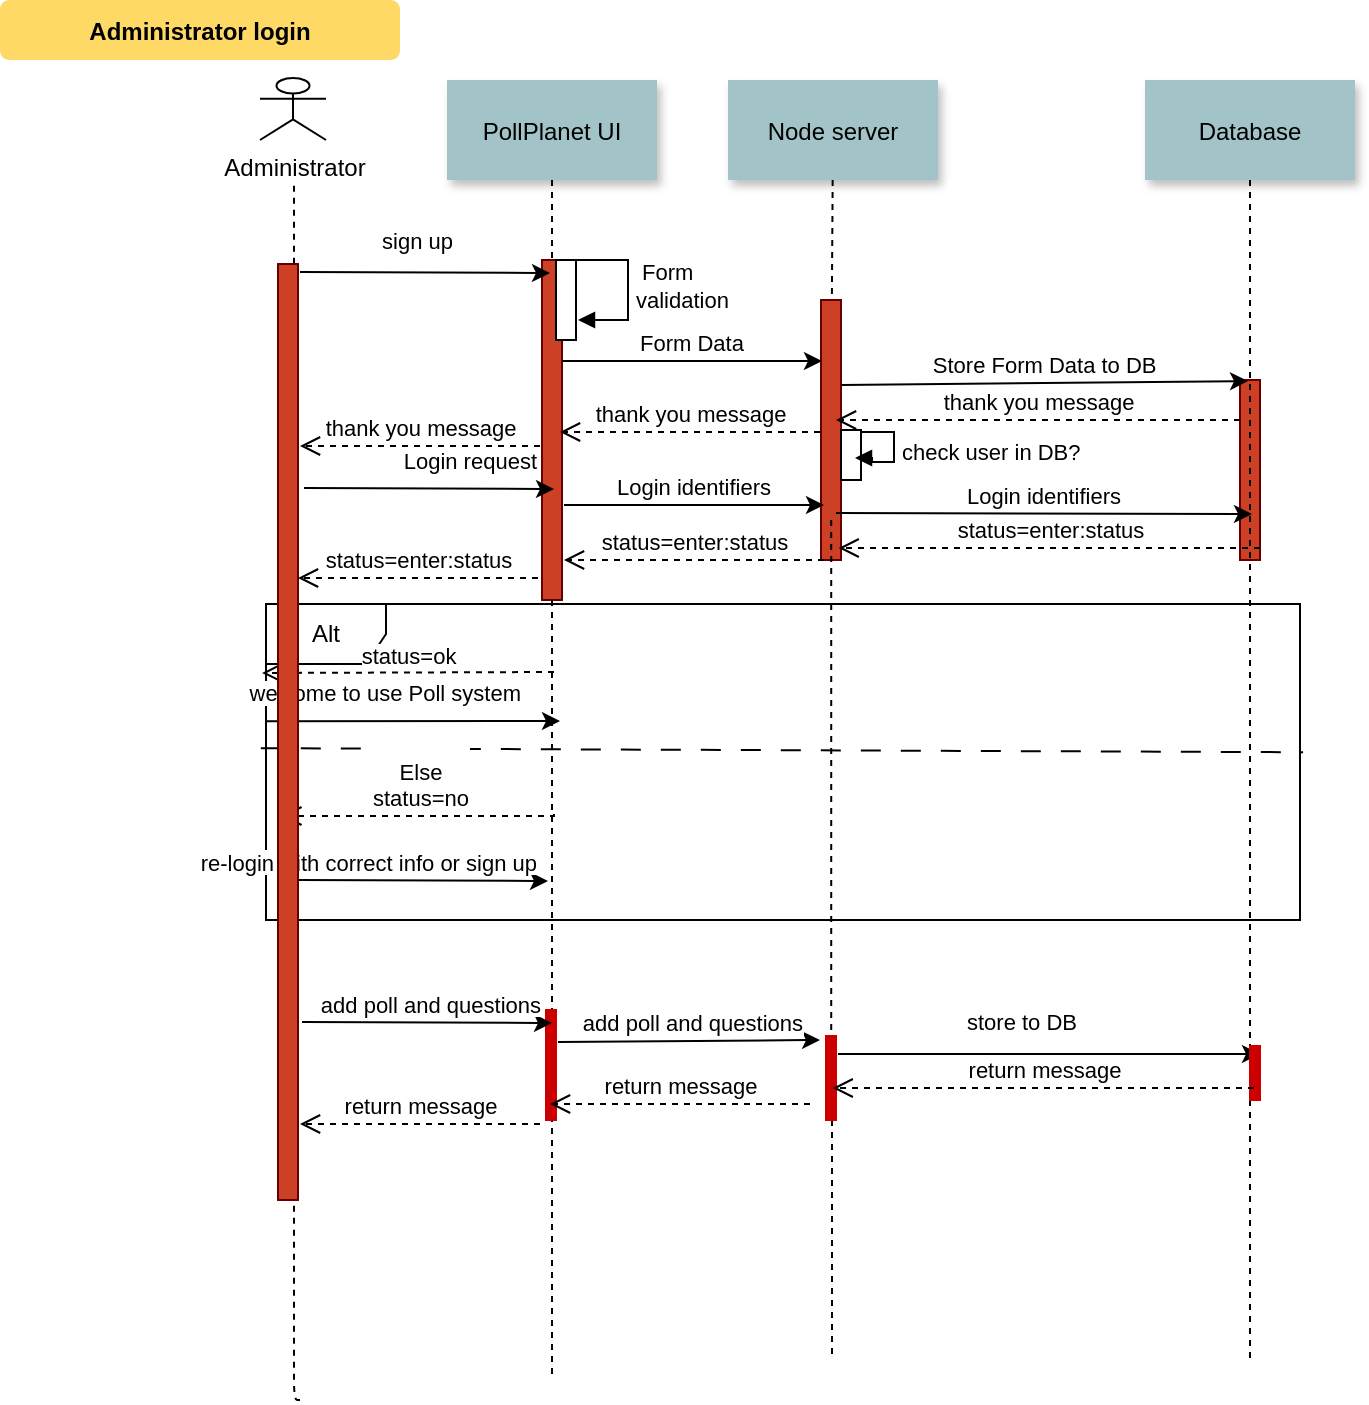 <mxfile version="21.6.3" type="device">
  <diagram name="Page-1" id="9361dd3d-8414-5efd-6122-117bd74ce7a7">
    <mxGraphModel dx="1034" dy="508" grid="1" gridSize="10" guides="1" tooltips="1" connect="1" arrows="1" fold="1" page="0" pageScale="1.5" pageWidth="826" pageHeight="1169" background="none" math="0" shadow="0">
      <root>
        <mxCell id="0" />
        <mxCell id="1" parent="0" />
        <mxCell id="2" value="" style="fillColor=#CC4125;strokeColor=#660000" parent="1" vertex="1">
          <mxGeometry x="321" y="150" width="10" height="170" as="geometry" />
        </mxCell>
        <mxCell id="3" value="sign up" style="edgeStyle=none;verticalLabelPosition=top;verticalAlign=bottom;labelPosition=left;align=right" parent="1" edge="1">
          <mxGeometry width="100" height="100" as="geometry">
            <mxPoint x="200" y="156" as="sourcePoint" />
            <mxPoint x="325" y="156.5" as="targetPoint" />
            <Array as="points" />
            <mxPoint x="16" y="-7" as="offset" />
          </mxGeometry>
        </mxCell>
        <mxCell id="4" value="PollPlanet UI" style="shadow=1;fillColor=#A2C4C9;strokeColor=none" parent="1" vertex="1">
          <mxGeometry x="273.5" y="60" width="105" height="50" as="geometry" />
        </mxCell>
        <mxCell id="6" value="" style="fillColor=#CC4125;strokeColor=#660000" parent="1" vertex="1">
          <mxGeometry x="460.5" y="170" width="10" height="130" as="geometry" />
        </mxCell>
        <mxCell id="7" value="Node server" style="shadow=1;fillColor=#A2C4C9;strokeColor=none" parent="1" vertex="1">
          <mxGeometry x="414" y="60" width="105" height="50" as="geometry" />
        </mxCell>
        <mxCell id="8" value="" style="edgeStyle=none;endArrow=none;dashed=1" parent="1" source="7" target="6" edge="1">
          <mxGeometry x="272.335" y="165" width="100" height="100" as="geometry">
            <mxPoint x="347.259" y="110" as="sourcePoint" />
            <mxPoint x="347.576" y="165" as="targetPoint" />
          </mxGeometry>
        </mxCell>
        <mxCell id="9" value="Form Data" style="edgeStyle=none;verticalLabelPosition=top;verticalAlign=bottom" parent="1" edge="1">
          <mxGeometry x="220" y="92" width="100" height="100" as="geometry">
            <mxPoint x="331" y="200.5" as="sourcePoint" />
            <mxPoint x="461" y="200.5" as="targetPoint" />
          </mxGeometry>
        </mxCell>
        <mxCell id="21" value="" style="fillColor=#CC4125;strokeColor=#660000" parent="1" vertex="1">
          <mxGeometry x="670" y="210" width="10" height="90" as="geometry" />
        </mxCell>
        <mxCell id="22" value="Database" style="shadow=1;fillColor=#A2C4C9;strokeColor=none" parent="1" vertex="1">
          <mxGeometry x="622.5" y="60" width="105" height="50" as="geometry" />
        </mxCell>
        <mxCell id="23" value="" style="edgeStyle=none;endArrow=none;dashed=1" parent="1" source="FPgmOX6SYPWmQ99vwZZl-116" edge="1">
          <mxGeometry x="614.488" y="175.0" width="100" height="100" as="geometry">
            <mxPoint x="674.653" y="110" as="sourcePoint" />
            <mxPoint x="675" y="700" as="targetPoint" />
          </mxGeometry>
        </mxCell>
        <mxCell id="33" value="" style="edgeStyle=elbowEdgeStyle;elbow=horizontal;endArrow=none;dashed=1" parent="1" source="4" target="2" edge="1">
          <mxGeometry x="230.0" y="310" width="100" height="100" as="geometry">
            <mxPoint x="230.0" y="410" as="sourcePoint" />
            <mxPoint x="330" y="310" as="targetPoint" />
          </mxGeometry>
        </mxCell>
        <mxCell id="44" value="" style="edgeStyle=none;dashed=1;endArrow=none" parent="1" source="2" edge="1">
          <mxGeometry x="50" y="300" width="100" height="100" as="geometry">
            <mxPoint x="171" y="400" as="sourcePoint" />
            <mxPoint x="326" y="710" as="targetPoint" />
          </mxGeometry>
        </mxCell>
        <mxCell id="52" value="" style="edgeStyle=none;endArrow=none;dashed=1" parent="1" source="FPgmOX6SYPWmQ99vwZZl-114" edge="1">
          <mxGeometry x="376.571" y="339.697" width="100" height="100" as="geometry">
            <mxPoint x="465.609" y="280" as="sourcePoint" />
            <mxPoint x="466" y="700" as="targetPoint" />
          </mxGeometry>
        </mxCell>
        <mxCell id="71" value="Administrator login" style="rounded=1;fontStyle=1;fillColor=#FFD966;strokeColor=none" parent="1" vertex="1">
          <mxGeometry x="50" y="20" width="200" height="30" as="geometry" />
        </mxCell>
        <mxCell id="FPgmOX6SYPWmQ99vwZZl-90" value="" style="edgeStyle=elbowEdgeStyle;elbow=horizontal;endArrow=none;dashed=1;" parent="1" edge="1">
          <mxGeometry x="230.0" y="310" width="100" height="100" as="geometry">
            <mxPoint x="200" y="720" as="sourcePoint" />
            <mxPoint x="197.333" y="110.486" as="targetPoint" />
            <Array as="points">
              <mxPoint x="197" y="383" />
            </Array>
          </mxGeometry>
        </mxCell>
        <mxCell id="FPgmOX6SYPWmQ99vwZZl-91" value="Administrator&lt;br&gt;" style="shape=umlActor;verticalLabelPosition=bottom;verticalAlign=top;html=1;outlineConnect=0;" parent="1" vertex="1">
          <mxGeometry x="180" y="59" width="33" height="31" as="geometry" />
        </mxCell>
        <mxCell id="FPgmOX6SYPWmQ99vwZZl-94" value="Alt" style="shape=umlFrame;whiteSpace=wrap;html=1;pointerEvents=0;" parent="1" vertex="1">
          <mxGeometry x="183" y="322" width="517" height="158" as="geometry" />
        </mxCell>
        <mxCell id="FPgmOX6SYPWmQ99vwZZl-95" value="Store Form Data to DB" style="edgeStyle=none;verticalLabelPosition=top;verticalAlign=bottom;exitX=1.017;exitY=0.115;exitDx=0;exitDy=0;exitPerimeter=0;" parent="1" edge="1">
          <mxGeometry width="100" height="100" as="geometry">
            <mxPoint x="470.67" y="212.5" as="sourcePoint" />
            <mxPoint x="674" y="210.5" as="targetPoint" />
            <mxPoint as="offset" />
          </mxGeometry>
        </mxCell>
        <mxCell id="FPgmOX6SYPWmQ99vwZZl-96" value="thank you message" style="html=1;verticalAlign=bottom;endArrow=open;dashed=1;endSize=8;edgeStyle=elbowEdgeStyle;elbow=vertical;curved=0;rounded=0;" parent="1" edge="1">
          <mxGeometry relative="1" as="geometry">
            <mxPoint x="670" y="230" as="sourcePoint" />
            <mxPoint x="468" y="230" as="targetPoint" />
          </mxGeometry>
        </mxCell>
        <mxCell id="FPgmOX6SYPWmQ99vwZZl-97" value="thank you message" style="html=1;verticalAlign=bottom;endArrow=open;dashed=1;endSize=8;edgeStyle=elbowEdgeStyle;elbow=vertical;curved=0;rounded=0;" parent="1" edge="1">
          <mxGeometry relative="1" as="geometry">
            <mxPoint x="460" y="236" as="sourcePoint" />
            <mxPoint x="330" y="236" as="targetPoint" />
            <mxPoint as="offset" />
          </mxGeometry>
        </mxCell>
        <mxCell id="FPgmOX6SYPWmQ99vwZZl-98" value="thank you message" style="html=1;verticalAlign=bottom;endArrow=open;dashed=1;endSize=8;edgeStyle=elbowEdgeStyle;elbow=vertical;curved=0;rounded=0;" parent="1" edge="1">
          <mxGeometry relative="1" as="geometry">
            <mxPoint x="320" y="243" as="sourcePoint" />
            <mxPoint x="200" y="243" as="targetPoint" />
            <mxPoint as="offset" />
          </mxGeometry>
        </mxCell>
        <mxCell id="FPgmOX6SYPWmQ99vwZZl-100" value="Login request" style="edgeStyle=none;verticalLabelPosition=top;verticalAlign=bottom;labelPosition=left;align=right" parent="1" edge="1">
          <mxGeometry width="100" height="100" as="geometry">
            <mxPoint x="202" y="264" as="sourcePoint" />
            <mxPoint x="327" y="264.5" as="targetPoint" />
            <Array as="points" />
            <mxPoint x="56" y="-5" as="offset" />
          </mxGeometry>
        </mxCell>
        <mxCell id="FPgmOX6SYPWmQ99vwZZl-101" value="Login identifiers" style="edgeStyle=none;verticalLabelPosition=top;verticalAlign=bottom" parent="1" edge="1">
          <mxGeometry width="100" height="100" as="geometry">
            <mxPoint x="332" y="272.5" as="sourcePoint" />
            <mxPoint x="462" y="272.5" as="targetPoint" />
            <mxPoint as="offset" />
          </mxGeometry>
        </mxCell>
        <mxCell id="FPgmOX6SYPWmQ99vwZZl-102" value="Login identifiers" style="edgeStyle=none;verticalLabelPosition=top;verticalAlign=bottom" parent="1" edge="1">
          <mxGeometry width="100" height="100" as="geometry">
            <mxPoint x="468" y="276.5" as="sourcePoint" />
            <mxPoint x="676" y="277" as="targetPoint" />
            <mxPoint as="offset" />
          </mxGeometry>
        </mxCell>
        <mxCell id="FPgmOX6SYPWmQ99vwZZl-104" value="" style="html=1;points=[];perimeter=orthogonalPerimeter;outlineConnect=0;targetShapes=umlLifeline;portConstraint=eastwest;newEdgeStyle={&quot;edgeStyle&quot;:&quot;elbowEdgeStyle&quot;,&quot;elbow&quot;:&quot;vertical&quot;,&quot;curved&quot;:0,&quot;rounded&quot;:0};" parent="1" vertex="1">
          <mxGeometry x="470.5" y="235" width="10" height="25" as="geometry" />
        </mxCell>
        <mxCell id="FPgmOX6SYPWmQ99vwZZl-105" value="check user in DB?" style="html=1;align=left;spacingLeft=2;endArrow=block;rounded=0;edgeStyle=orthogonalEdgeStyle;curved=0;rounded=0;" parent="1" edge="1">
          <mxGeometry relative="1" as="geometry">
            <mxPoint x="480.5" y="236" as="sourcePoint" />
            <Array as="points">
              <mxPoint x="497" y="236" />
              <mxPoint x="497" y="251" />
              <mxPoint x="486" y="251" />
              <mxPoint x="486" y="249" />
            </Array>
            <mxPoint x="477.5" y="249" as="targetPoint" />
            <mxPoint as="offset" />
          </mxGeometry>
        </mxCell>
        <mxCell id="FPgmOX6SYPWmQ99vwZZl-106" value="" style="endArrow=none;startArrow=none;endFill=0;startFill=0;endSize=8;html=1;verticalAlign=bottom;dashed=1;labelBackgroundColor=none;dashPattern=10 10;rounded=0;exitX=-0.005;exitY=0.646;exitDx=0;exitDy=0;exitPerimeter=0;entryX=1.003;entryY=0.659;entryDx=0;entryDy=0;entryPerimeter=0;" parent="1" edge="1">
          <mxGeometry width="160" relative="1" as="geometry">
            <mxPoint x="180.415" y="394.068" as="sourcePoint" />
            <mxPoint x="701.551" y="396.122" as="targetPoint" />
          </mxGeometry>
        </mxCell>
        <mxCell id="FPgmOX6SYPWmQ99vwZZl-107" value="status=ok" style="html=1;verticalAlign=bottom;endArrow=open;dashed=1;endSize=8;edgeStyle=elbowEdgeStyle;elbow=vertical;curved=0;rounded=0;entryX=0.002;entryY=0.336;entryDx=0;entryDy=0;entryPerimeter=0;" parent="1" edge="1">
          <mxGeometry x="-0.002" relative="1" as="geometry">
            <mxPoint x="327" y="356" as="sourcePoint" />
            <mxPoint x="181.034" y="357.054" as="targetPoint" />
            <mxPoint as="offset" />
          </mxGeometry>
        </mxCell>
        <mxCell id="FPgmOX6SYPWmQ99vwZZl-108" value="welcome to use Poll system" style="edgeStyle=none;verticalLabelPosition=top;verticalAlign=bottom;labelPosition=left;align=right;exitX=0.002;exitY=0.534;exitDx=0;exitDy=0;exitPerimeter=0;" parent="1" edge="1">
          <mxGeometry width="100" height="100" as="geometry">
            <mxPoint x="183.034" y="380.604" as="sourcePoint" />
            <mxPoint x="330" y="380.5" as="targetPoint" />
            <Array as="points" />
            <mxPoint x="56" y="-5" as="offset" />
          </mxGeometry>
        </mxCell>
        <mxCell id="FPgmOX6SYPWmQ99vwZZl-109" value="&lt;br&gt;Else&lt;br&gt;status=no" style="html=1;verticalAlign=bottom;endArrow=open;dashed=1;endSize=8;edgeStyle=elbowEdgeStyle;elbow=vertical;curved=0;rounded=0;entryX=0.167;entryY=0.591;entryDx=0;entryDy=0;entryPerimeter=0;" parent="1" edge="1" target="FPgmOX6SYPWmQ99vwZZl-119">
          <mxGeometry x="-0.007" relative="1" as="geometry">
            <mxPoint x="327" y="427" as="sourcePoint" />
            <mxPoint x="181.034" y="428.054" as="targetPoint" />
            <mxPoint as="offset" />
          </mxGeometry>
        </mxCell>
        <mxCell id="FPgmOX6SYPWmQ99vwZZl-110" value="re-login with correct info or sign up" style="edgeStyle=none;verticalLabelPosition=top;verticalAlign=bottom;labelPosition=left;align=right" parent="1" edge="1">
          <mxGeometry width="100" height="100" as="geometry">
            <mxPoint x="199" y="460" as="sourcePoint" />
            <mxPoint x="324" y="460.5" as="targetPoint" />
            <Array as="points" />
            <mxPoint x="59" as="offset" />
          </mxGeometry>
        </mxCell>
        <mxCell id="FPgmOX6SYPWmQ99vwZZl-112" value="store to DB" style="edgeStyle=none;verticalLabelPosition=top;verticalAlign=bottom;labelPosition=left;align=right" parent="1" edge="1">
          <mxGeometry width="100" height="100" as="geometry">
            <mxPoint x="469" y="547" as="sourcePoint" />
            <mxPoint x="680" y="547" as="targetPoint" />
            <Array as="points" />
            <mxPoint x="16" y="-7" as="offset" />
          </mxGeometry>
        </mxCell>
        <mxCell id="FPgmOX6SYPWmQ99vwZZl-113" value="" style="html=1;points=[];perimeter=orthogonalPerimeter;fillColor=strokeColor;strokeColor=#CC0000;" parent="1" vertex="1">
          <mxGeometry x="323" y="525" width="5" height="55" as="geometry" />
        </mxCell>
        <mxCell id="FPgmOX6SYPWmQ99vwZZl-115" value="" style="edgeStyle=none;endArrow=none;dashed=1" parent="1" target="FPgmOX6SYPWmQ99vwZZl-114" edge="1">
          <mxGeometry x="376.571" y="339.697" width="100" height="100" as="geometry">
            <mxPoint x="465.609" y="280" as="sourcePoint" />
            <mxPoint x="466" y="580" as="targetPoint" />
          </mxGeometry>
        </mxCell>
        <mxCell id="FPgmOX6SYPWmQ99vwZZl-114" value="" style="html=1;points=[];perimeter=orthogonalPerimeter;fillColor=strokeColor;strokeColor=#CC0000;" parent="1" vertex="1">
          <mxGeometry x="463" y="538" width="5" height="42" as="geometry" />
        </mxCell>
        <mxCell id="FPgmOX6SYPWmQ99vwZZl-117" value="" style="edgeStyle=none;endArrow=none;dashed=1" parent="1" source="22" target="FPgmOX6SYPWmQ99vwZZl-116" edge="1">
          <mxGeometry x="614.488" y="175.0" width="100" height="100" as="geometry">
            <mxPoint x="675" y="110" as="sourcePoint" />
            <mxPoint x="675" y="570" as="targetPoint" />
            <Array as="points">
              <mxPoint x="675" y="320" />
            </Array>
          </mxGeometry>
        </mxCell>
        <mxCell id="FPgmOX6SYPWmQ99vwZZl-116" value="" style="html=1;points=[];perimeter=orthogonalPerimeter;fillColor=strokeColor;strokeColor=#CC0000;" parent="1" vertex="1">
          <mxGeometry x="675" y="543" width="5" height="27" as="geometry" />
        </mxCell>
        <mxCell id="FPgmOX6SYPWmQ99vwZZl-119" value="" style="fillColor=#CC4125;strokeColor=#660000" parent="1" vertex="1">
          <mxGeometry x="189" y="152" width="10" height="468" as="geometry" />
        </mxCell>
        <mxCell id="2lJ6hbckia2wUGVyLtlo-72" value="status=enter:status" style="html=1;verticalAlign=bottom;endArrow=open;dashed=1;endSize=8;edgeStyle=elbowEdgeStyle;elbow=vertical;curved=0;rounded=0;entryX=0.883;entryY=0.856;entryDx=0;entryDy=0;entryPerimeter=0;" parent="1" edge="1">
          <mxGeometry x="-0.004" relative="1" as="geometry">
            <mxPoint x="680" y="294" as="sourcePoint" />
            <mxPoint x="469.33" y="294.28" as="targetPoint" />
            <mxPoint as="offset" />
          </mxGeometry>
        </mxCell>
        <mxCell id="2lJ6hbckia2wUGVyLtlo-73" value="status=enter:status" style="html=1;verticalAlign=bottom;endArrow=open;dashed=1;endSize=8;edgeStyle=elbowEdgeStyle;elbow=vertical;curved=0;rounded=0;" parent="1" edge="1">
          <mxGeometry relative="1" as="geometry">
            <mxPoint x="462" y="300" as="sourcePoint" />
            <mxPoint x="332" y="300" as="targetPoint" />
            <mxPoint as="offset" />
          </mxGeometry>
        </mxCell>
        <mxCell id="2lJ6hbckia2wUGVyLtlo-74" value="status=enter:status" style="html=1;verticalAlign=bottom;endArrow=open;dashed=1;endSize=8;edgeStyle=elbowEdgeStyle;elbow=vertical;curved=0;rounded=0;" parent="1" edge="1">
          <mxGeometry relative="1" as="geometry">
            <mxPoint x="319" y="309" as="sourcePoint" />
            <mxPoint x="199" y="309" as="targetPoint" />
            <mxPoint as="offset" />
          </mxGeometry>
        </mxCell>
        <mxCell id="nVJ7c3hDneocVyYFqvSL-71" value="&amp;nbsp;Form &lt;br&gt;validation" style="html=1;align=left;spacingLeft=2;endArrow=block;rounded=0;edgeStyle=orthogonalEdgeStyle;curved=0;rounded=0;" edge="1" parent="1">
          <mxGeometry relative="1" as="geometry">
            <mxPoint x="334" y="150" as="sourcePoint" />
            <Array as="points">
              <mxPoint x="364" y="180" />
            </Array>
            <mxPoint x="339" y="180" as="targetPoint" />
            <mxPoint as="offset" />
          </mxGeometry>
        </mxCell>
        <mxCell id="nVJ7c3hDneocVyYFqvSL-72" value="" style="html=1;points=[];perimeter=orthogonalPerimeter;outlineConnect=0;targetShapes=umlLifeline;portConstraint=eastwest;newEdgeStyle={&quot;edgeStyle&quot;:&quot;elbowEdgeStyle&quot;,&quot;elbow&quot;:&quot;vertical&quot;,&quot;curved&quot;:0,&quot;rounded&quot;:0};" vertex="1" parent="1">
          <mxGeometry x="328" y="150" width="10" height="40" as="geometry" />
        </mxCell>
        <mxCell id="nVJ7c3hDneocVyYFqvSL-75" value="add poll and questions" style="edgeStyle=none;verticalLabelPosition=top;verticalAlign=bottom;labelPosition=left;align=right" edge="1" parent="1">
          <mxGeometry width="100" height="100" as="geometry">
            <mxPoint x="201" y="531" as="sourcePoint" />
            <mxPoint x="326" y="531.5" as="targetPoint" />
            <Array as="points" />
            <mxPoint x="59" as="offset" />
          </mxGeometry>
        </mxCell>
        <mxCell id="nVJ7c3hDneocVyYFqvSL-76" value="add poll and questions" style="edgeStyle=none;verticalLabelPosition=top;verticalAlign=bottom;labelPosition=left;align=right;" edge="1" parent="1">
          <mxGeometry width="100" height="100" as="geometry">
            <mxPoint x="329" y="541" as="sourcePoint" />
            <mxPoint x="460" y="540" as="targetPoint" />
            <Array as="points" />
            <mxPoint x="59" as="offset" />
          </mxGeometry>
        </mxCell>
        <mxCell id="nVJ7c3hDneocVyYFqvSL-77" value="return message" style="html=1;verticalAlign=bottom;endArrow=open;dashed=1;endSize=8;edgeStyle=elbowEdgeStyle;elbow=vertical;curved=0;rounded=0;entryX=0.883;entryY=0.856;entryDx=0;entryDy=0;entryPerimeter=0;" edge="1" parent="1">
          <mxGeometry x="-0.004" relative="1" as="geometry">
            <mxPoint x="677" y="564" as="sourcePoint" />
            <mxPoint x="466.33" y="564.28" as="targetPoint" />
            <mxPoint as="offset" />
          </mxGeometry>
        </mxCell>
        <mxCell id="nVJ7c3hDneocVyYFqvSL-78" value="return message" style="html=1;verticalAlign=bottom;endArrow=open;dashed=1;endSize=8;edgeStyle=elbowEdgeStyle;elbow=horizontal;curved=0;rounded=0;" edge="1" parent="1">
          <mxGeometry relative="1" as="geometry">
            <mxPoint x="455" y="572" as="sourcePoint" />
            <mxPoint x="325" y="572" as="targetPoint" />
            <mxPoint as="offset" />
          </mxGeometry>
        </mxCell>
        <mxCell id="nVJ7c3hDneocVyYFqvSL-80" value="return message" style="html=1;verticalAlign=bottom;endArrow=open;dashed=1;endSize=8;edgeStyle=elbowEdgeStyle;elbow=vertical;curved=0;rounded=0;" edge="1" parent="1">
          <mxGeometry relative="1" as="geometry">
            <mxPoint x="320" y="582" as="sourcePoint" />
            <mxPoint x="200" y="582" as="targetPoint" />
            <mxPoint as="offset" />
          </mxGeometry>
        </mxCell>
      </root>
    </mxGraphModel>
  </diagram>
</mxfile>
